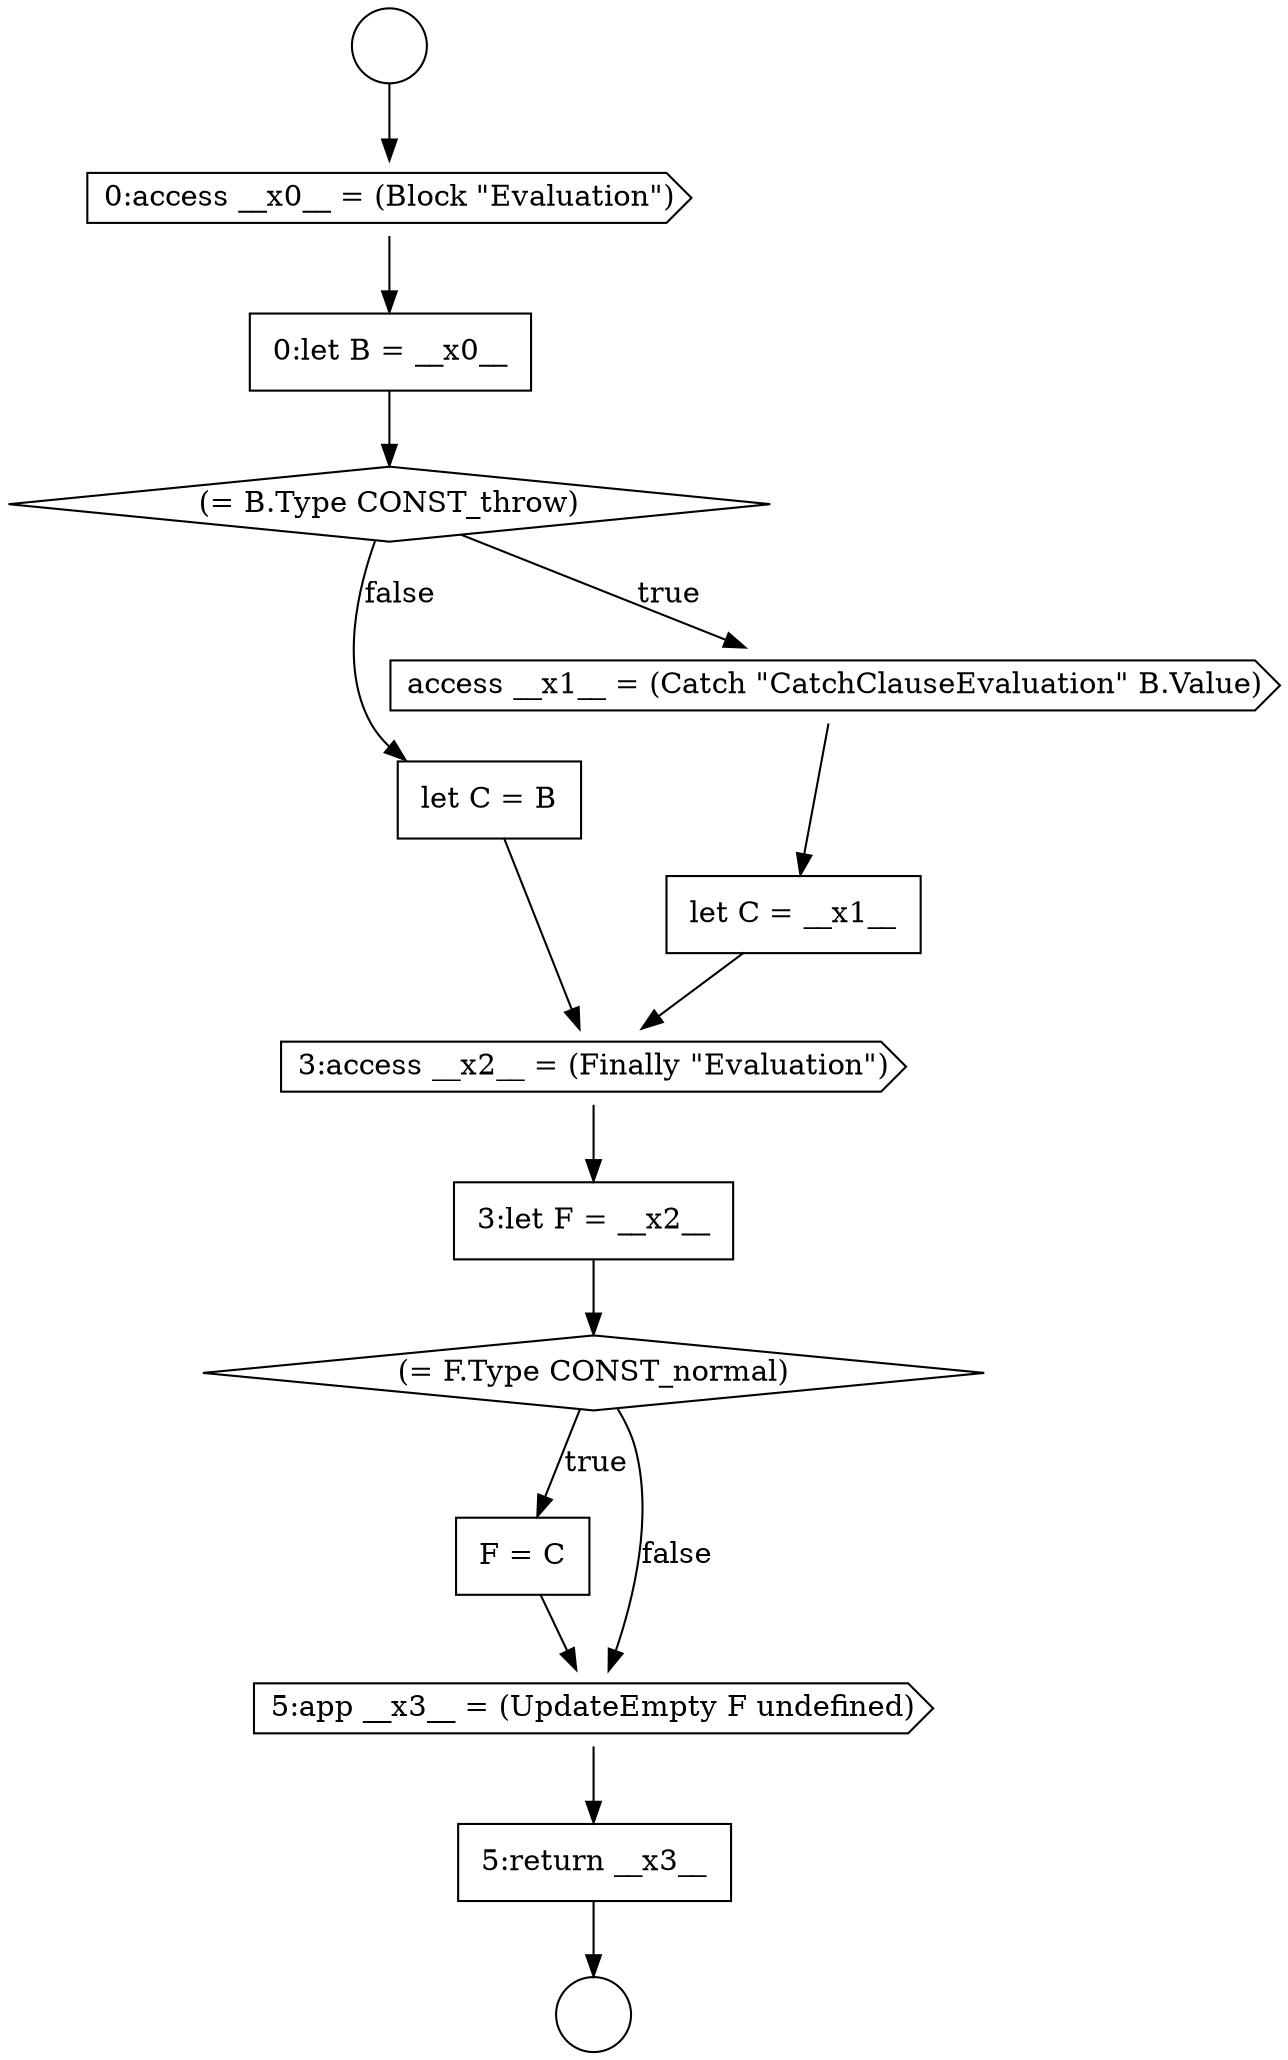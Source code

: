 digraph {
  node7660 [shape=diamond, label=<<font color="black">(= F.Type CONST_normal)</font>> color="black" fillcolor="white" style=filled]
  node7652 [shape=cds, label=<<font color="black">0:access __x0__ = (Block &quot;Evaluation&quot;)</font>> color="black" fillcolor="white" style=filled]
  node7657 [shape=none, margin=0, label=<<font color="black">
    <table border="0" cellborder="1" cellspacing="0" cellpadding="10">
      <tr><td align="left">let C = B</td></tr>
    </table>
  </font>> color="black" fillcolor="white" style=filled]
  node7663 [shape=none, margin=0, label=<<font color="black">
    <table border="0" cellborder="1" cellspacing="0" cellpadding="10">
      <tr><td align="left">5:return __x3__</td></tr>
    </table>
  </font>> color="black" fillcolor="white" style=filled]
  node7651 [shape=circle label=" " color="black" fillcolor="white" style=filled]
  node7658 [shape=cds, label=<<font color="black">3:access __x2__ = (Finally &quot;Evaluation&quot;)</font>> color="black" fillcolor="white" style=filled]
  node7654 [shape=diamond, label=<<font color="black">(= B.Type CONST_throw)</font>> color="black" fillcolor="white" style=filled]
  node7650 [shape=circle label=" " color="black" fillcolor="white" style=filled]
  node7659 [shape=none, margin=0, label=<<font color="black">
    <table border="0" cellborder="1" cellspacing="0" cellpadding="10">
      <tr><td align="left">3:let F = __x2__</td></tr>
    </table>
  </font>> color="black" fillcolor="white" style=filled]
  node7653 [shape=none, margin=0, label=<<font color="black">
    <table border="0" cellborder="1" cellspacing="0" cellpadding="10">
      <tr><td align="left">0:let B = __x0__</td></tr>
    </table>
  </font>> color="black" fillcolor="white" style=filled]
  node7661 [shape=none, margin=0, label=<<font color="black">
    <table border="0" cellborder="1" cellspacing="0" cellpadding="10">
      <tr><td align="left">F = C</td></tr>
    </table>
  </font>> color="black" fillcolor="white" style=filled]
  node7656 [shape=none, margin=0, label=<<font color="black">
    <table border="0" cellborder="1" cellspacing="0" cellpadding="10">
      <tr><td align="left">let C = __x1__</td></tr>
    </table>
  </font>> color="black" fillcolor="white" style=filled]
  node7655 [shape=cds, label=<<font color="black">access __x1__ = (Catch &quot;CatchClauseEvaluation&quot; B.Value)</font>> color="black" fillcolor="white" style=filled]
  node7662 [shape=cds, label=<<font color="black">5:app __x3__ = (UpdateEmpty F undefined)</font>> color="black" fillcolor="white" style=filled]
  node7655 -> node7656 [ color="black"]
  node7650 -> node7652 [ color="black"]
  node7661 -> node7662 [ color="black"]
  node7656 -> node7658 [ color="black"]
  node7652 -> node7653 [ color="black"]
  node7657 -> node7658 [ color="black"]
  node7654 -> node7655 [label=<<font color="black">true</font>> color="black"]
  node7654 -> node7657 [label=<<font color="black">false</font>> color="black"]
  node7658 -> node7659 [ color="black"]
  node7662 -> node7663 [ color="black"]
  node7659 -> node7660 [ color="black"]
  node7660 -> node7661 [label=<<font color="black">true</font>> color="black"]
  node7660 -> node7662 [label=<<font color="black">false</font>> color="black"]
  node7663 -> node7651 [ color="black"]
  node7653 -> node7654 [ color="black"]
}
